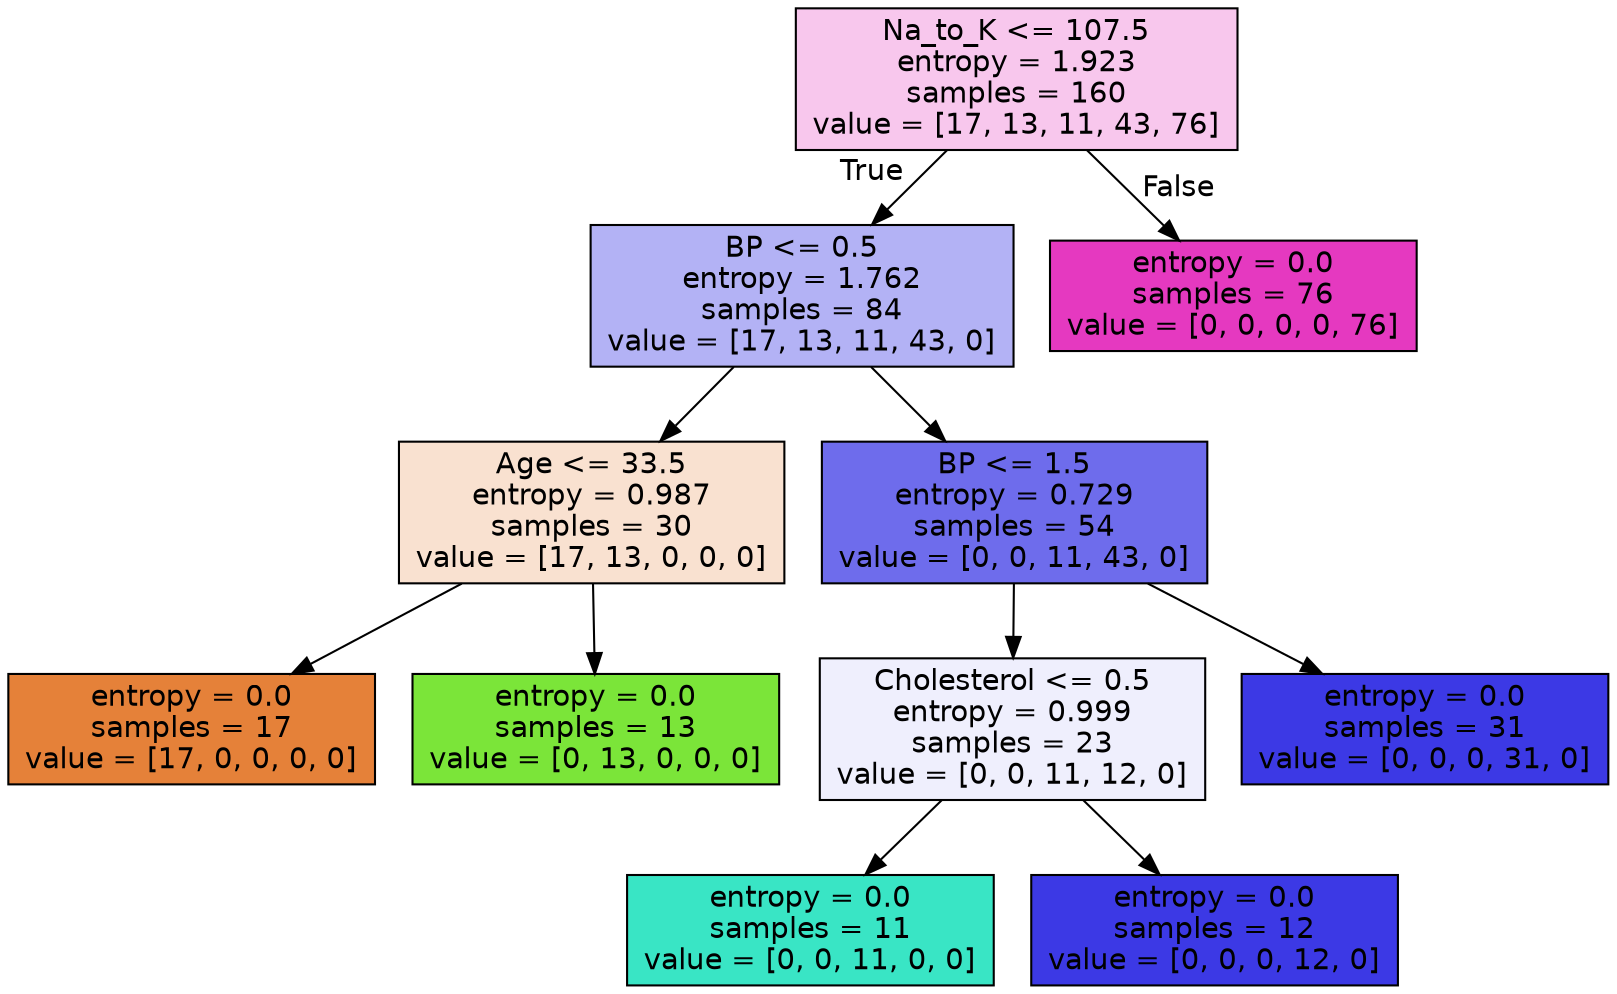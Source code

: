 digraph Tree {
node [shape=box, style="filled", color="black", fontname="helvetica"] ;
edge [fontname="helvetica"] ;
0 [label="Na_to_K <= 107.5\nentropy = 1.923\nsamples = 160\nvalue = [17, 13, 11, 43, 76]", fillcolor="#f8c7ed"] ;
1 [label="BP <= 0.5\nentropy = 1.762\nsamples = 84\nvalue = [17, 13, 11, 43, 0]", fillcolor="#b3b2f5"] ;
0 -> 1 [labeldistance=2.5, labelangle=45, headlabel="True"] ;
2 [label="Age <= 33.5\nentropy = 0.987\nsamples = 30\nvalue = [17, 13, 0, 0, 0]", fillcolor="#f9e1d0"] ;
1 -> 2 ;
3 [label="entropy = 0.0\nsamples = 17\nvalue = [17, 0, 0, 0, 0]", fillcolor="#e58139"] ;
2 -> 3 ;
4 [label="entropy = 0.0\nsamples = 13\nvalue = [0, 13, 0, 0, 0]", fillcolor="#7be539"] ;
2 -> 4 ;
5 [label="BP <= 1.5\nentropy = 0.729\nsamples = 54\nvalue = [0, 0, 11, 43, 0]", fillcolor="#6e6cec"] ;
1 -> 5 ;
6 [label="Cholesterol <= 0.5\nentropy = 0.999\nsamples = 23\nvalue = [0, 0, 11, 12, 0]", fillcolor="#efeffd"] ;
5 -> 6 ;
7 [label="entropy = 0.0\nsamples = 11\nvalue = [0, 0, 11, 0, 0]", fillcolor="#39e5c5"] ;
6 -> 7 ;
8 [label="entropy = 0.0\nsamples = 12\nvalue = [0, 0, 0, 12, 0]", fillcolor="#3c39e5"] ;
6 -> 8 ;
9 [label="entropy = 0.0\nsamples = 31\nvalue = [0, 0, 0, 31, 0]", fillcolor="#3c39e5"] ;
5 -> 9 ;
10 [label="entropy = 0.0\nsamples = 76\nvalue = [0, 0, 0, 0, 76]", fillcolor="#e539c0"] ;
0 -> 10 [labeldistance=2.5, labelangle=-45, headlabel="False"] ;
}